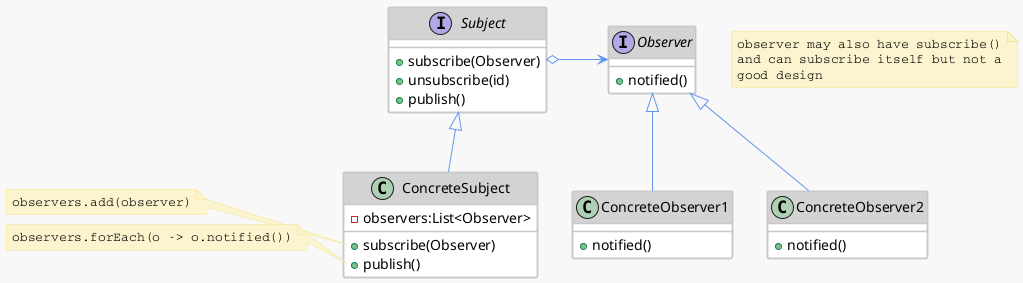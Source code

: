 @startuml

skinparam BackgroundColor #F8F8F8
skinparam  Shadowing false
skinparam RoundCorner 3
skinparam noteBorderColor Khaki
skinparam noteBackgroundColor #FCF3CF
skinparam noteFontName Courier
skinparam noteFontSite 4

skinparam class {
BackgroundColor white
ArrowColor CornFlowerBlue
BorderColor #C8C8C8
BorderThickness 1.5
HeaderBackgroundColor LightGrey
}

note as N1
observer may also have subscribe()
and can subscribe itself but not a
good design
end note

interface Subject {
  + subscribe(Observer)
  + unsubscribe(id)
  + publish()
}

interface Observer{
  + notified()
}

class ConcreteObserver1 {
  + notified()
}


class ConcreteObserver2 {
    + notified()
}
class ConcreteSubject {
  - observers:List<Observer>
  + subscribe(Observer)
  + publish()
}

'note left of ConcreteObserver2::subscribe
'  subscribe.subscribe(this)
'end note

note left of ConcreteSubject::subscribe
  observers.add(observer)
end note

note left of ConcreteSubject::publish
  observers.forEach(o -> o.notified())
end note

Subject <|-- ConcreteSubject
Observer <|-- ConcreteObserver1
Observer <|-- ConcreteObserver2
Subject o-r-> Observer

newpage

skinparam BackgroundColor #F8F8F8
skinparam  Shadowing false
skinparam RoundCorner 3
skinparam noteBorderColor Khaki
skinparam noteBackgroundColor #FCF3CF
skinparam noteFontName Courier
skinparam noteFontSite 4

skinparam class {
BackgroundColor white
ArrowColor CornFlowerBlue
BorderColor #C8C8C8
BorderThickness 1.5
HeaderBackgroundColor LightGrey
}

interface Subject {
  + subscribe(Observer)
  + unsubscribe(id)
  + publish()
}
class ConcreteSubject {
  - observers:List<Observer>
  - changeManager:ChangeManager
  + subscribe(Observer)
  + publish()
}

interface ChangeManager {
  + publish(Observer)
  + subscribe(Observer)
  + unsubscribe(id)
}

class ConcreteChangeManager {
  - Subject
  + ConcreteChangeManager(Subject)
  + publish(Observer)
  + subscribe(Observer)
}

interface Observer{
  + notified()
}

class ConcreteObserver1 {
  - changeManager:ChangeManager
  + notified()
}

class ConcreteObserver2 {
    - changeManager:ChangeManager
    + notified()
}

Subject <|-- ConcreteSubject
Observer <|-- ConcreteObserver1
Observer <|-- ConcreteObserver2
ChangeManager <|-- ConcreteChangeManager

Subject *-r-> ChangeManager
ChangeManager o-r-> Observer





@enduml
